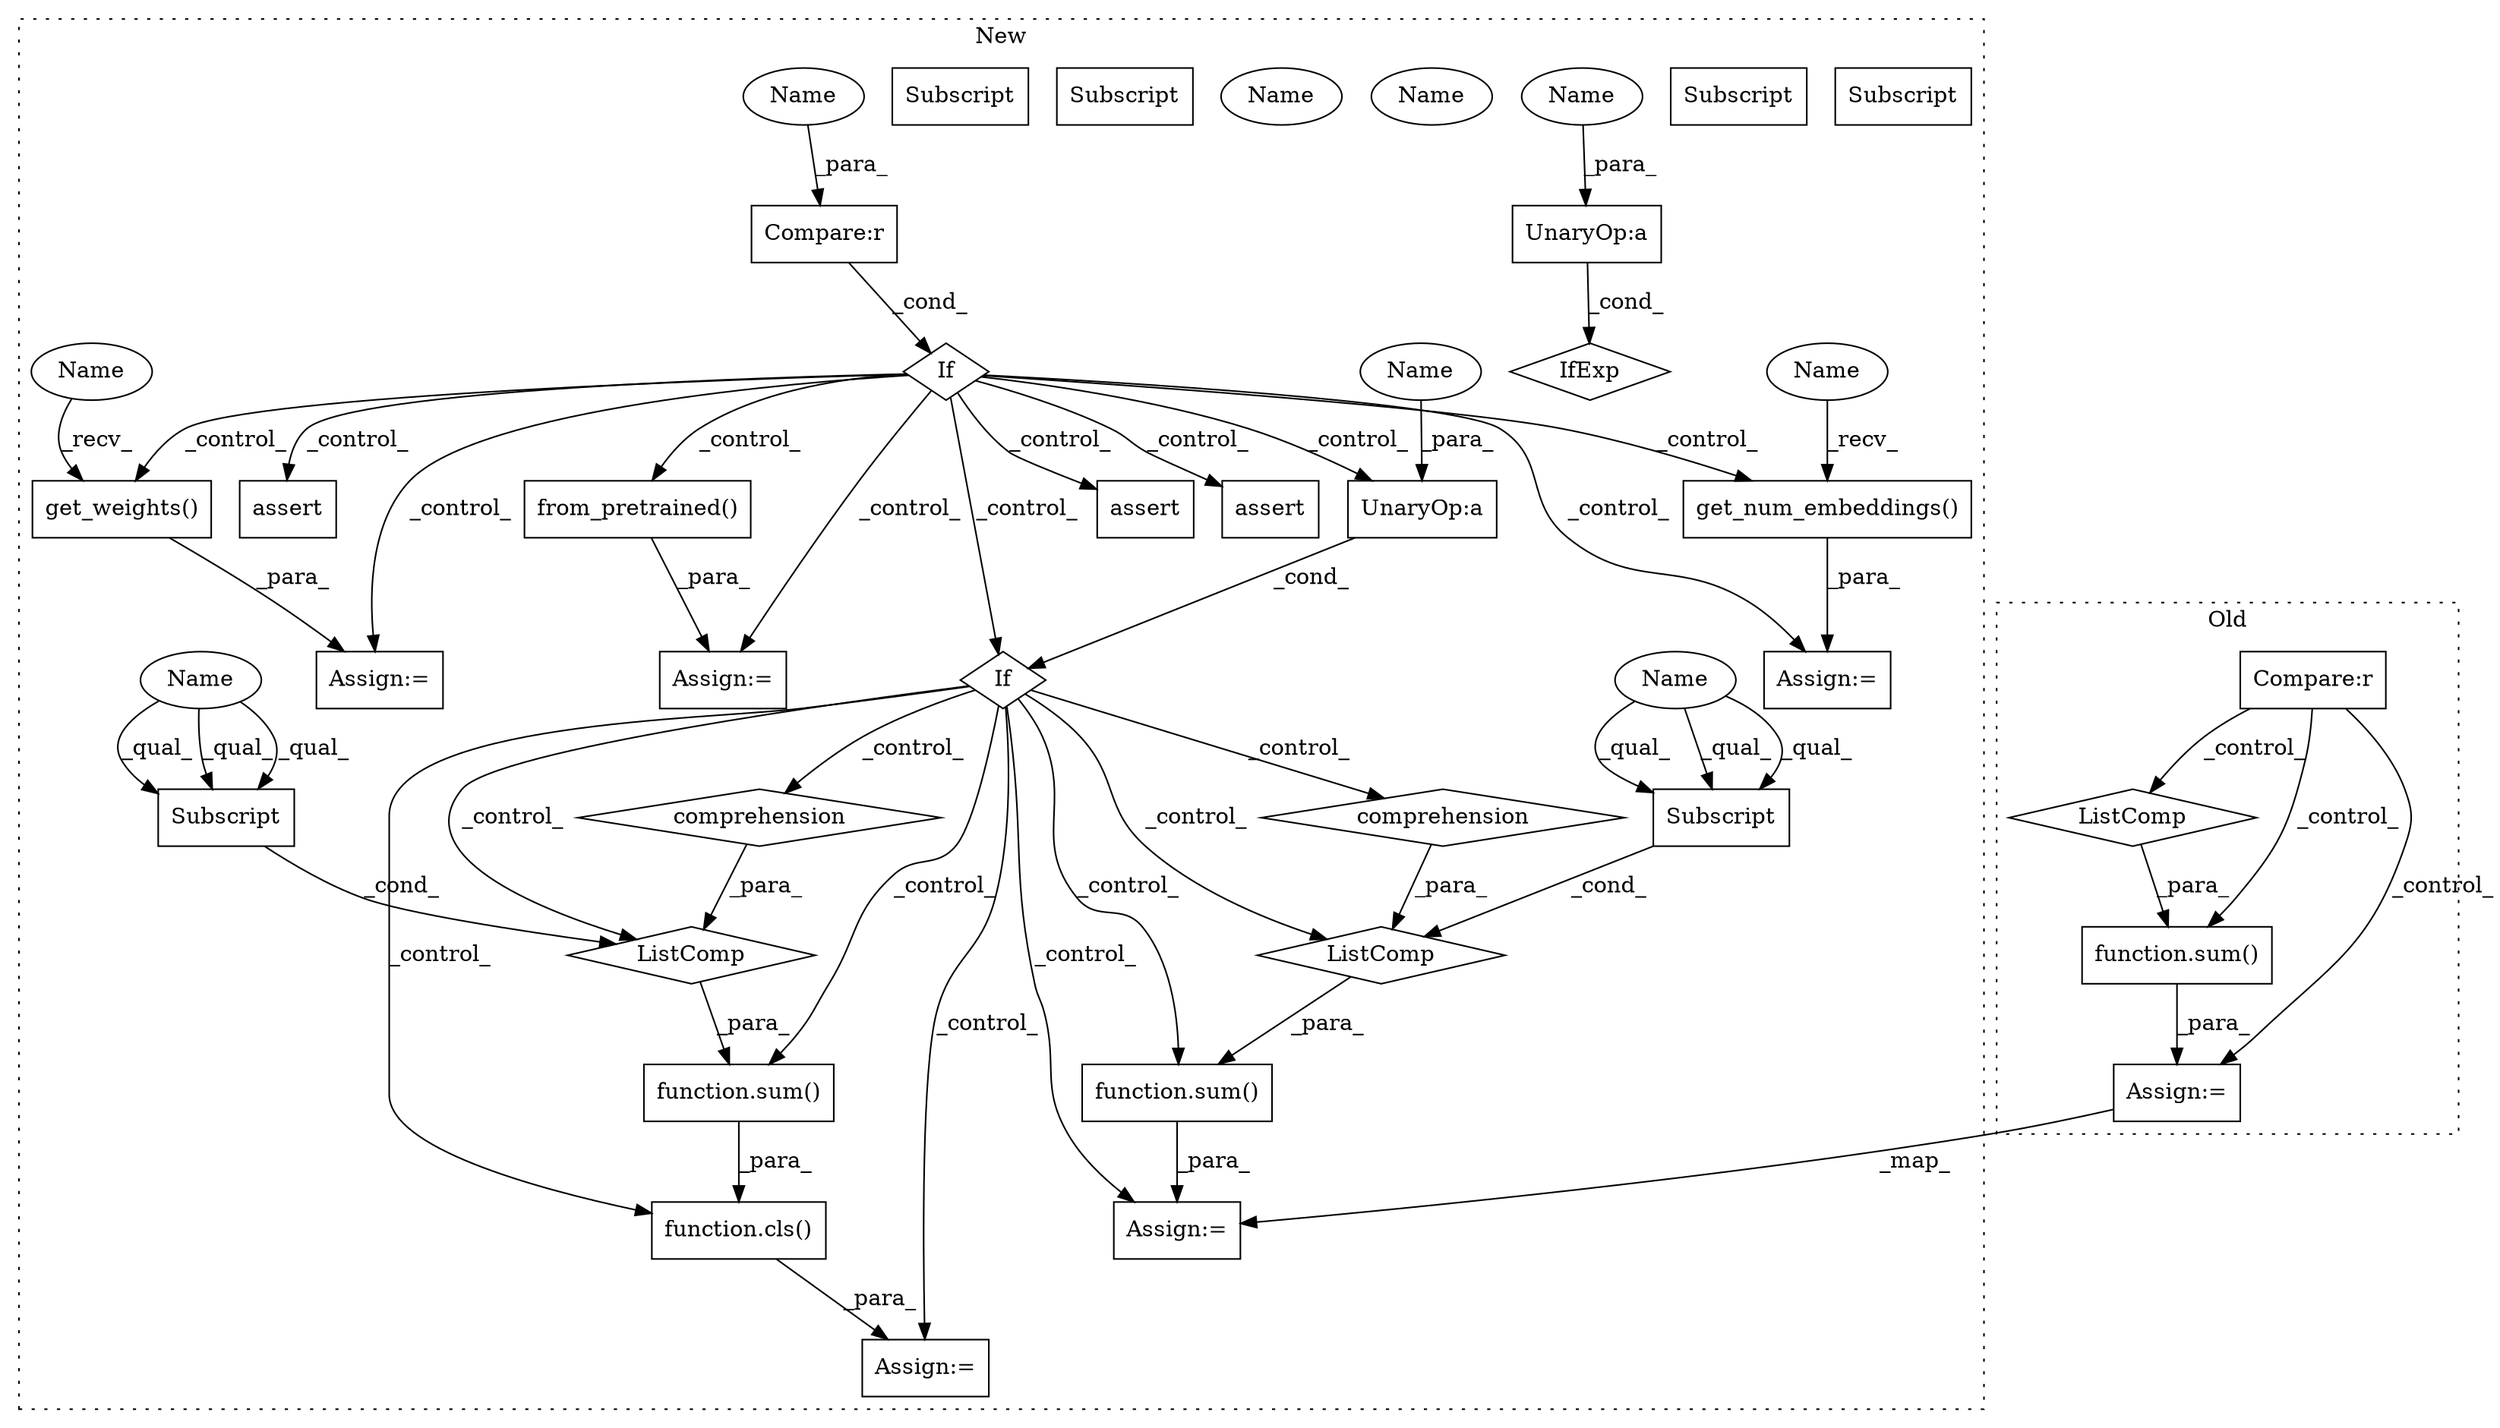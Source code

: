 digraph G {
subgraph cluster0 {
1 [label="ListComp" a="106" s="11750" l="40" shape="diamond"];
6 [label="Compare:r" a="40" s="10299" l="21" shape="box"];
27 [label="function.sum()" a="75" s="11746,11790" l="4,1" shape="box"];
28 [label="Assign:=" a="68" s="11688" l="3" shape="box"];
label = "Old";
style="dotted";
}
subgraph cluster1 {
2 [label="assert" a="65" s="18550" l="7" shape="box"];
3 [label="If" a="96" s="16916,16945" l="3,14" shape="diamond"];
4 [label="function.cls()" a="75" s="19801,20060" l="4,47" shape="box"];
5 [label="If" a="96" s="19392,19408" l="3,18" shape="diamond"];
7 [label="Compare:r" a="40" s="16919" l="26" shape="box"];
8 [label="get_num_embeddings()" a="75" s="18498" l="35" shape="box"];
9 [label="get_weights()" a="75" s="18425" l="39" shape="box"];
10 [label="UnaryOp:a" a="61" s="19395" l="13" shape="box"];
11 [label="assert" a="65" s="16959" l="7" shape="box"];
12 [label="from_pretrained()" a="75" s="19195" l="170" shape="box"];
13 [label="assert" a="65" s="18813" l="7" shape="box"];
14 [label="ListComp" a="106" s="19809" l="40" shape="diamond"];
15 [label="Subscript" a="63" s="19810,0" l="18,0" shape="box"];
16 [label="Subscript" a="63" s="19448,0" l="18,0" shape="box"];
17 [label="UnaryOp:a" a="61" s="16873" l="13" shape="box"];
18 [label="IfExp" a="51" s="16869,16886" l="4,6" shape="diamond"];
19 [label="ListComp" a="106" s="19447" l="40" shape="diamond"];
20 [label="comprehension" a="45" s="19467" l="3" shape="diamond"];
21 [label="Assign:=" a="68" s="19192" l="3" shape="box"];
22 [label="comprehension" a="45" s="19829" l="3" shape="diamond"];
23 [label="Assign:=" a="68" s="18422" l="3" shape="box"];
24 [label="Assign:=" a="68" s="18495" l="3" shape="box"];
25 [label="Assign:=" a="68" s="19798" l="3" shape="box"];
26 [label="function.sum()" a="75" s="19443,19487" l="4,1" shape="box"];
29 [label="Assign:=" a="68" s="19436" l="3" shape="box"];
30 [label="function.sum()" a="75" s="19805,19849" l="4,1" shape="box"];
31 [label="Name" a="87" s="19399" l="9" shape="ellipse"];
32 [label="Name" a="87" s="16877" l="9" shape="ellipse"];
33 [label="Name" a="87" s="19810" l="15" shape="ellipse"];
34 [label="Name" a="87" s="19448" l="15" shape="ellipse"];
35 [label="Subscript" a="63" s="19448,0" l="18,0" shape="box"];
36 [label="Subscript" a="63" s="19810,0" l="18,0" shape="box"];
37 [label="Name" a="87" s="18498" l="14" shape="ellipse"];
38 [label="Name" a="87" s="16919" l="14" shape="ellipse"];
39 [label="Name" a="87" s="18425" l="14" shape="ellipse"];
40 [label="Name" a="87" s="19448" l="15" shape="ellipse"];
41 [label="Subscript" a="63" s="19810,0" l="18,0" shape="box"];
42 [label="Name" a="87" s="19810" l="15" shape="ellipse"];
43 [label="Subscript" a="63" s="19448,0" l="18,0" shape="box"];
label = "New";
style="dotted";
}
1 -> 27 [label="_para_"];
3 -> 10 [label="_control_"];
3 -> 5 [label="_control_"];
3 -> 8 [label="_control_"];
3 -> 9 [label="_control_"];
3 -> 21 [label="_control_"];
3 -> 11 [label="_control_"];
3 -> 23 [label="_control_"];
3 -> 12 [label="_control_"];
3 -> 13 [label="_control_"];
3 -> 2 [label="_control_"];
3 -> 24 [label="_control_"];
4 -> 25 [label="_para_"];
5 -> 29 [label="_control_"];
5 -> 4 [label="_control_"];
5 -> 25 [label="_control_"];
5 -> 26 [label="_control_"];
5 -> 19 [label="_control_"];
5 -> 30 [label="_control_"];
5 -> 20 [label="_control_"];
5 -> 22 [label="_control_"];
5 -> 14 [label="_control_"];
6 -> 28 [label="_control_"];
6 -> 1 [label="_control_"];
6 -> 27 [label="_control_"];
7 -> 3 [label="_cond_"];
8 -> 24 [label="_para_"];
9 -> 23 [label="_para_"];
10 -> 5 [label="_cond_"];
12 -> 21 [label="_para_"];
14 -> 30 [label="_para_"];
17 -> 18 [label="_cond_"];
19 -> 26 [label="_para_"];
20 -> 19 [label="_para_"];
22 -> 14 [label="_para_"];
26 -> 29 [label="_para_"];
27 -> 28 [label="_para_"];
28 -> 29 [label="_map_"];
30 -> 4 [label="_para_"];
31 -> 10 [label="_para_"];
32 -> 17 [label="_para_"];
37 -> 8 [label="_recv_"];
38 -> 7 [label="_para_"];
39 -> 9 [label="_recv_"];
40 -> 43 [label="_qual_"];
40 -> 43 [label="_qual_"];
40 -> 43 [label="_qual_"];
41 -> 14 [label="_cond_"];
42 -> 41 [label="_qual_"];
42 -> 41 [label="_qual_"];
42 -> 41 [label="_qual_"];
43 -> 19 [label="_cond_"];
}